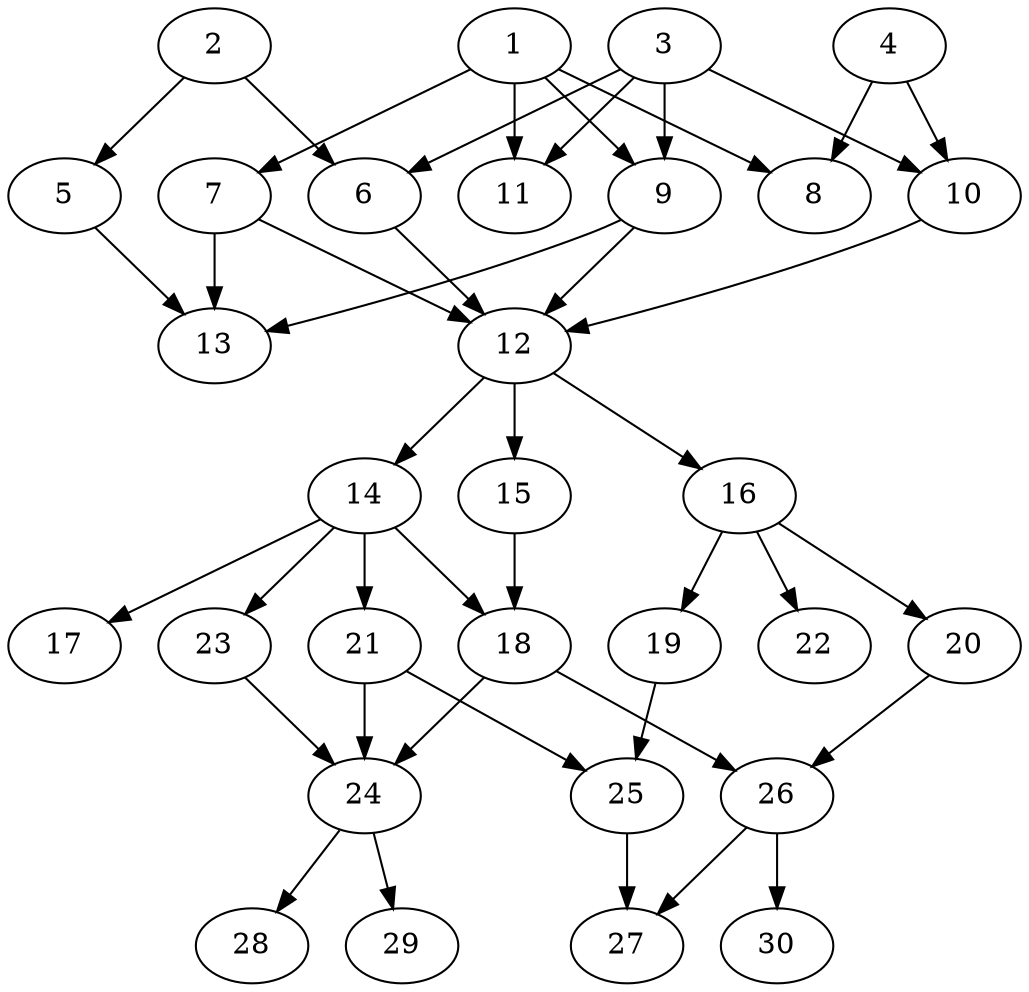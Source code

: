 // DAG automatically generated by daggen at Fri Jul 29 10:40:33 2022
// daggen.exe --dot -n 30 --ccr 0.5 --fat 0.5 --regular 0.5 --density 0.5 -o data\30/random_30_95.gv 
digraph G {
  1 [compute_size="8589934592", trans_size="859577", result_size="70656", ram="4826432",alpha="0.12"]
  1 -> 7 [size ="70656"]
  1 -> 8 [size ="70656"]
  1 -> 9 [size ="70656"]
  1 -> 11 [size ="70656"]
  2 [compute_size="8589934592", trans_size="611020", result_size="70656", ram="36439904",alpha="0.12"]
  2 -> 5 [size ="70656"]
  2 -> 6 [size ="70656"]
  3 [compute_size="9320392704", trans_size="641102", result_size="9216", ram="21000656",alpha="0.07"]
  3 -> 6 [size ="9216"]
  3 -> 9 [size ="9216"]
  3 -> 10 [size ="9216"]
  3 -> 11 [size ="9216"]
  4 [compute_size="27672969216", trans_size="72314", result_size="91136", ram="28423280",alpha="0.15"]
  4 -> 8 [size ="91136"]
  4 -> 10 [size ="91136"]
  5 [compute_size="134217728000", trans_size="496252", result_size="1024", ram="36565040",alpha="0.04"]
  5 -> 13 [size ="1024"]
  6 [compute_size="2635978752", trans_size="287304", result_size="29696", ram="17555456",alpha="0.14"]
  6 -> 12 [size ="29696"]
  7 [compute_size="134217728000", trans_size="755135", result_size="1024", ram="30753344",alpha="0.10"]
  7 -> 12 [size ="1024"]
  7 -> 13 [size ="1024"]
  8 [compute_size="368293445632", trans_size="275476", result_size="0", ram="41036672",alpha="0.18"]
  9 [compute_size="782757789696", trans_size="1023608", result_size="54272", ram="19495856",alpha="0.06"]
  9 -> 12 [size ="54272"]
  9 -> 13 [size ="54272"]
  10 [compute_size="782757789696", trans_size="83471", result_size="54272", ram="19476848",alpha="0.04"]
  10 -> 12 [size ="54272"]
  11 [compute_size="19680665600", trans_size="544045", result_size="0", ram="34242896",alpha="0.13"]
  12 [compute_size="39824179200", trans_size="103452", result_size="1024", ram="46374752",alpha="0.10"]
  12 -> 14 [size ="1024"]
  12 -> 15 [size ="1024"]
  12 -> 16 [size ="1024"]
  13 [compute_size="368293445632", trans_size="702195", result_size="0", ram="41266352",alpha="0.12"]
  14 [compute_size="7526547456", trans_size="851553", result_size="74752", ram="38229824",alpha="0.06"]
  14 -> 17 [size ="74752"]
  14 -> 18 [size ="74752"]
  14 -> 21 [size ="74752"]
  14 -> 23 [size ="74752"]
  15 [compute_size="3176073216", trans_size="154378", result_size="29696", ram="23685536",alpha="0.06"]
  15 -> 18 [size ="29696"]
  16 [compute_size="1073741824000", trans_size="228162", result_size="1024", ram="18553376",alpha="0.14"]
  16 -> 19 [size ="1024"]
  16 -> 20 [size ="1024"]
  16 -> 22 [size ="1024"]
  17 [compute_size="4254584832", trans_size="808491", result_size="0", ram="7223024",alpha="0.00"]
  18 [compute_size="3624947712", trans_size="469686", result_size="29696", ram="51218624",alpha="0.05"]
  18 -> 24 [size ="29696"]
  18 -> 26 [size ="29696"]
  19 [compute_size="68719476736", trans_size="467256", result_size="74752", ram="44291792",alpha="0.08"]
  19 -> 25 [size ="74752"]
  20 [compute_size="796859301888", trans_size="862422", result_size="91136", ram="6440528",alpha="0.01"]
  20 -> 26 [size ="91136"]
  21 [compute_size="231928233984", trans_size="843113", result_size="13312", ram="41263184",alpha="0.00"]
  21 -> 24 [size ="13312"]
  21 -> 25 [size ="13312"]
  22 [compute_size="28991029248", trans_size="999312", result_size="0", ram="43382576",alpha="0.16"]
  23 [compute_size="782757789696", trans_size="467320", result_size="54272", ram="14438144",alpha="0.10"]
  23 -> 24 [size ="54272"]
  24 [compute_size="68719476736", trans_size="77973", result_size="74752", ram="20306864",alpha="0.06"]
  24 -> 28 [size ="74752"]
  24 -> 29 [size ="74752"]
  25 [compute_size="111889573649", trans_size="155529", result_size="1024", ram="36739280",alpha="0.13"]
  25 -> 27 [size ="1024"]
  26 [compute_size="11790802944", trans_size="259587", result_size="13312", ram="13882160",alpha="0.17"]
  26 -> 27 [size ="13312"]
  26 -> 30 [size ="13312"]
  27 [compute_size="53066342400", trans_size="1027796", result_size="0", ram="45397424",alpha="0.16"]
  28 [compute_size="782757789696", trans_size="635124", result_size="0", ram="2840096",alpha="0.15"]
  29 [compute_size="68719476736", trans_size="746791", result_size="0", ram="18361712",alpha="0.17"]
  30 [compute_size="134217728000", trans_size="293730", result_size="0", ram="15236480",alpha="0.01"]
}
